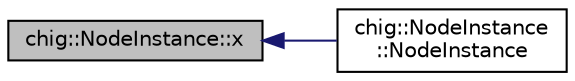 digraph "chig::NodeInstance::x"
{
 // INTERACTIVE_SVG=YES
  edge [fontname="Helvetica",fontsize="10",labelfontname="Helvetica",labelfontsize="10"];
  node [fontname="Helvetica",fontsize="10",shape=record];
  rankdir="LR";
  Node84 [label="chig::NodeInstance::x",height=0.2,width=0.4,color="black", fillcolor="grey75", style="filled", fontcolor="black"];
  Node84 -> Node85 [dir="back",color="midnightblue",fontsize="10",style="solid",fontname="Helvetica"];
  Node85 [label="chig::NodeInstance\l::NodeInstance",height=0.2,width=0.4,color="black", fillcolor="white", style="filled",URL="$structchig_1_1NodeInstance.html#ad751b7946e23cd9c8df3497632d286b7",tooltip="Copy constructor. "];
}
